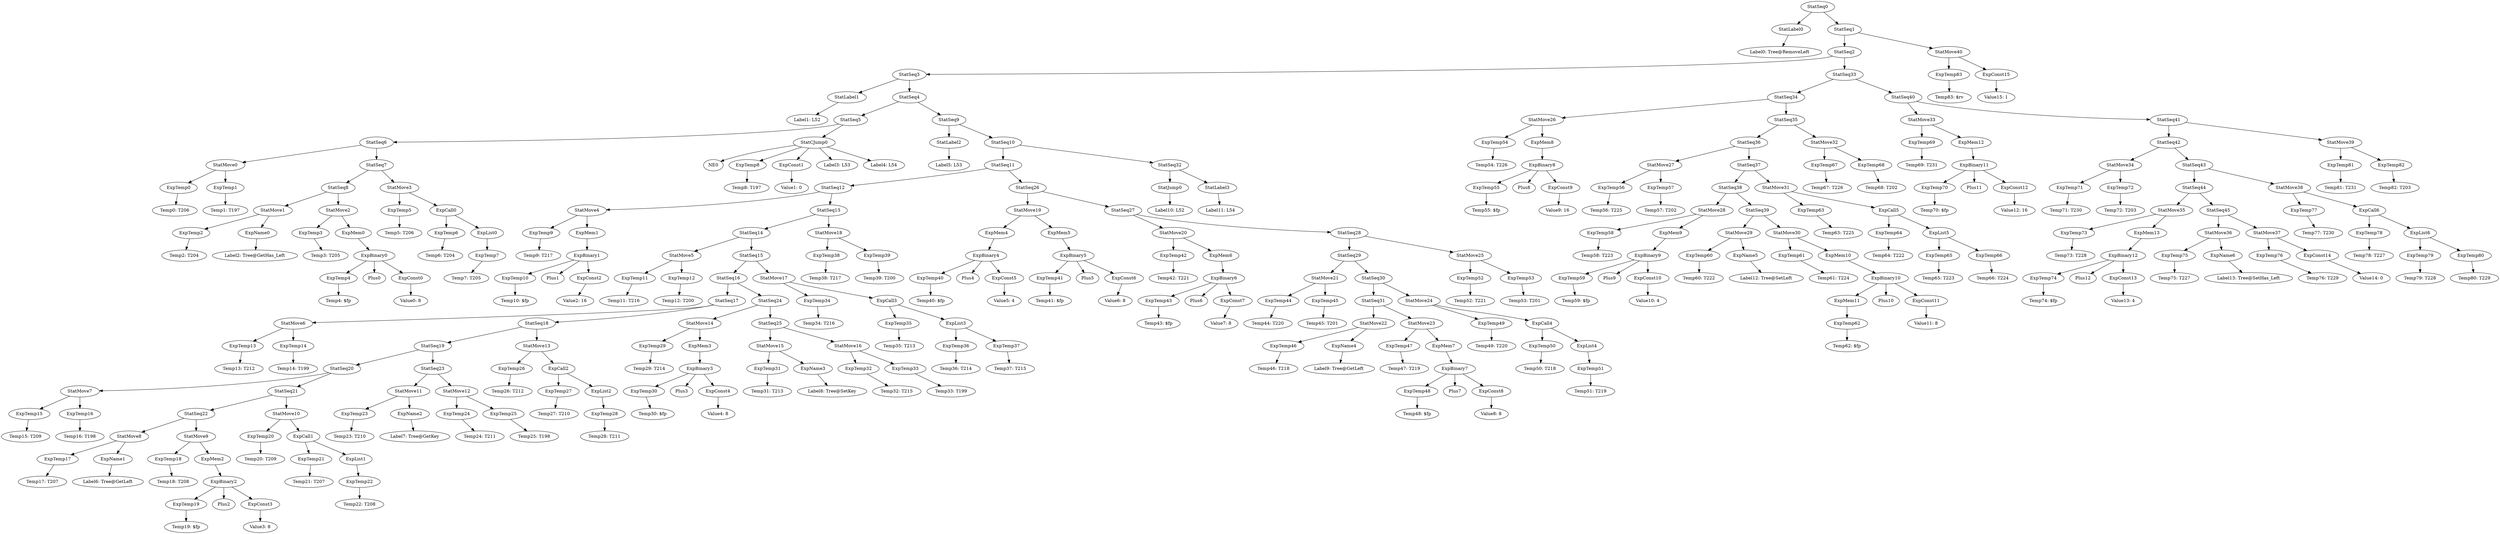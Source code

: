 digraph {
	ordering = out;
	ExpConst15 -> "Value15: 1";
	ExpTemp83 -> "Temp83: $rv";
	ExpTemp82 -> "Temp82: T203";
	ExpTemp79 -> "Temp79: T228";
	ExpCall6 -> ExpTemp78;
	ExpCall6 -> ExpList6;
	StatMove37 -> ExpTemp76;
	StatMove37 -> ExpConst14;
	StatSeq45 -> StatMove36;
	StatSeq45 -> StatMove37;
	StatSeq43 -> StatSeq44;
	StatSeq43 -> StatMove38;
	StatMove36 -> ExpTemp75;
	StatMove36 -> ExpName6;
	ExpTemp75 -> "Temp75: T227";
	StatMove35 -> ExpTemp73;
	StatMove35 -> ExpMem13;
	ExpTemp73 -> "Temp73: T228";
	ExpTemp71 -> "Temp71: T230";
	StatSeq40 -> StatMove33;
	StatSeq40 -> StatSeq41;
	ExpMem12 -> ExpBinary11;
	ExpConst12 -> "Value12: 16";
	ExpBinary11 -> ExpTemp70;
	ExpBinary11 -> Plus11;
	ExpBinary11 -> ExpConst12;
	ExpTemp70 -> "Temp70: $fp";
	StatMove33 -> ExpTemp69;
	StatMove33 -> ExpMem12;
	ExpTemp68 -> "Temp68: T202";
	ExpList6 -> ExpTemp79;
	ExpList6 -> ExpTemp80;
	ExpName3 -> "Label8: Tree@SetKey";
	StatMove28 -> ExpTemp58;
	StatMove28 -> ExpMem9;
	ExpMem3 -> ExpBinary3;
	ExpConst4 -> "Value4: 8";
	ExpTemp29 -> "Temp29: T214";
	StatSeq16 -> StatSeq17;
	StatSeq16 -> StatSeq24;
	ExpTemp81 -> "Temp81: T231";
	StatSeq7 -> StatSeq8;
	StatSeq7 -> StatMove3;
	ExpList2 -> ExpTemp28;
	StatMove13 -> ExpTemp26;
	StatMove13 -> ExpCall2;
	StatSeq10 -> StatSeq11;
	StatSeq10 -> StatSeq32;
	ExpTemp26 -> "Temp26: T212";
	StatMove39 -> ExpTemp81;
	StatMove39 -> ExpTemp82;
	ExpTemp41 -> "Temp41: $fp";
	ExpTemp25 -> "Temp25: T198";
	ExpCall1 -> ExpTemp21;
	ExpCall1 -> ExpList1;
	StatSeq39 -> StatMove29;
	StatSeq39 -> StatMove30;
	ExpTemp20 -> "Temp20: T209";
	ExpTemp77 -> "Temp77: T230";
	ExpName0 -> "Label2: Tree@GetHas_Left";
	ExpConst8 -> "Value8: 8";
	StatSeq21 -> StatSeq22;
	StatSeq21 -> StatMove10;
	ExpTemp30 -> "Temp30: $fp";
	ExpTemp48 -> "Temp48: $fp";
	ExpConst3 -> "Value3: 8";
	ExpTemp17 -> "Temp17: T207";
	ExpTemp23 -> "Temp23: T210";
	StatSeq13 -> StatSeq14;
	StatSeq13 -> StatMove18;
	ExpTemp16 -> "Temp16: T198";
	ExpTemp72 -> "Temp72: T203";
	StatMove15 -> ExpTemp31;
	StatMove15 -> ExpName3;
	StatSeq41 -> StatSeq42;
	StatSeq41 -> StatMove39;
	StatSeq18 -> StatSeq19;
	StatSeq18 -> StatMove13;
	StatLabel3 -> "Label11: L54";
	ExpTemp11 -> "Temp11: T216";
	StatSeq31 -> StatMove22;
	StatSeq31 -> StatMove23;
	StatSeq0 -> StatLabel0;
	StatSeq0 -> StatSeq1;
	ExpTemp39 -> "Temp39: T200";
	ExpTemp1 -> "Temp1: T197";
	ExpList1 -> ExpTemp22;
	ExpBinary4 -> ExpTemp40;
	ExpBinary4 -> Plus4;
	ExpBinary4 -> ExpConst5;
	StatMove29 -> ExpTemp60;
	StatMove29 -> ExpName5;
	ExpTemp65 -> "Temp65: T223";
	ExpTemp15 -> "Temp15: T209";
	ExpTemp76 -> "Temp76: T229";
	ExpTemp14 -> "Temp14: T199";
	StatMove12 -> ExpTemp24;
	StatMove12 -> ExpTemp25;
	StatMove9 -> ExpTemp18;
	StatMove9 -> ExpMem2;
	StatMove4 -> ExpTemp9;
	StatMove4 -> ExpMem1;
	StatLabel2 -> "Label5: L53";
	StatMove5 -> ExpTemp11;
	StatMove5 -> ExpTemp12;
	ExpConst14 -> "Value14: 0";
	ExpConst9 -> "Value9: 16";
	ExpTemp22 -> "Temp22: T208";
	StatMove27 -> ExpTemp56;
	StatMove27 -> ExpTemp57;
	ExpConst0 -> "Value0: 8";
	StatMove38 -> ExpTemp77;
	StatMove38 -> ExpCall6;
	ExpBinary0 -> ExpTemp4;
	ExpBinary0 -> Plus0;
	ExpBinary0 -> ExpConst0;
	ExpTemp32 -> "Temp32: T215";
	ExpTemp33 -> "Temp33: T199";
	ExpTemp12 -> "Temp12: T200";
	ExpTemp35 -> "Temp35: T213";
	StatMove23 -> ExpTemp47;
	StatMove23 -> ExpMem7;
	StatSeq12 -> StatMove4;
	StatSeq12 -> StatSeq13;
	ExpTemp4 -> "Temp4: $fp";
	StatSeq8 -> StatMove1;
	StatSeq8 -> StatMove2;
	StatMove17 -> ExpTemp34;
	StatMove17 -> ExpCall3;
	ExpBinary2 -> ExpTemp19;
	ExpBinary2 -> Plus2;
	ExpBinary2 -> ExpConst3;
	ExpTemp74 -> "Temp74: $fp";
	StatLabel0 -> "Label0: Tree@RemoveLeft";
	ExpTemp53 -> "Temp53: T201";
	ExpTemp19 -> "Temp19: $fp";
	StatSeq17 -> StatMove6;
	StatSeq17 -> StatSeq18;
	StatSeq1 -> StatSeq2;
	StatSeq1 -> StatMove40;
	StatSeq30 -> StatSeq31;
	StatSeq30 -> StatMove24;
	ExpName2 -> "Label7: Tree@GetKey";
	StatMove2 -> ExpTemp3;
	StatMove2 -> ExpMem0;
	ExpTemp54 -> "Temp54: T226";
	ExpTemp2 -> "Temp2: T204";
	ExpTemp51 -> "Temp51: T219";
	ExpTemp10 -> "Temp10: $fp";
	ExpMem10 -> ExpBinary10;
	StatMove7 -> ExpTemp15;
	StatMove7 -> ExpTemp16;
	ExpTemp7 -> "Temp7: T205";
	StatSeq3 -> StatLabel1;
	StatSeq3 -> StatSeq4;
	StatSeq32 -> StatJump0;
	StatSeq32 -> StatLabel3;
	ExpTemp28 -> "Temp28: T211";
	StatMove8 -> ExpTemp17;
	StatMove8 -> ExpName1;
	StatMove34 -> ExpTemp71;
	StatMove34 -> ExpTemp72;
	ExpTemp59 -> "Temp59: $fp";
	StatMove0 -> ExpTemp0;
	StatMove0 -> ExpTemp1;
	ExpName1 -> "Label6: Tree@GetLeft";
	ExpMem13 -> ExpBinary12;
	StatSeq14 -> StatMove5;
	StatSeq14 -> StatSeq15;
	StatLabel1 -> "Label1: L52";
	ExpTemp27 -> "Temp27: T210";
	ExpList4 -> ExpTemp51;
	StatMove14 -> ExpTemp29;
	StatMove14 -> ExpMem3;
	StatSeq35 -> StatSeq36;
	StatSeq35 -> StatMove32;
	ExpCall0 -> ExpTemp6;
	ExpCall0 -> ExpList0;
	StatSeq9 -> StatLabel2;
	StatSeq9 -> StatSeq10;
	StatMove1 -> ExpTemp2;
	StatMove1 -> ExpName0;
	StatSeq5 -> StatSeq6;
	StatSeq5 -> StatCJump0;
	ExpTemp21 -> "Temp21: T207";
	ExpConst7 -> "Value7: 8";
	ExpTemp18 -> "Temp18: T208";
	ExpTemp8 -> "Temp8: T197";
	StatCJump0 -> NE0;
	StatCJump0 -> ExpTemp8;
	StatCJump0 -> ExpConst1;
	StatCJump0 -> "Label3: L53";
	StatCJump0 -> "Label4: L54";
	ExpList0 -> ExpTemp7;
	StatSeq23 -> StatMove11;
	StatSeq23 -> StatMove12;
	ExpTemp66 -> "Temp66: T224";
	ExpConst1 -> "Value1: 0";
	ExpTemp45 -> "Temp45: T201";
	StatMove3 -> ExpTemp5;
	StatMove3 -> ExpCall0;
	StatSeq25 -> StatMove15;
	StatSeq25 -> StatMove16;
	StatSeq22 -> StatMove8;
	StatSeq22 -> StatMove9;
	StatSeq19 -> StatSeq20;
	StatSeq19 -> StatSeq23;
	StatSeq20 -> StatMove7;
	StatSeq20 -> StatSeq21;
	StatSeq42 -> StatMove34;
	StatSeq42 -> StatSeq43;
	ExpMem2 -> ExpBinary2;
	StatSeq11 -> StatSeq12;
	StatSeq11 -> StatSeq26;
	StatMove30 -> ExpTemp61;
	StatMove30 -> ExpMem10;
	StatMove40 -> ExpTemp83;
	StatMove40 -> ExpConst15;
	ExpCall4 -> ExpTemp50;
	ExpCall4 -> ExpList4;
	ExpBinary1 -> ExpTemp10;
	ExpBinary1 -> Plus1;
	ExpBinary1 -> ExpConst2;
	ExpConst10 -> "Value10: 4";
	StatMove31 -> ExpTemp63;
	StatMove31 -> ExpCall5;
	ExpCall2 -> ExpTemp27;
	ExpCall2 -> ExpList2;
	ExpConst2 -> "Value2: 16";
	StatSeq24 -> StatMove14;
	StatSeq24 -> StatSeq25;
	ExpTemp50 -> "Temp50: T218";
	ExpTemp58 -> "Temp58: T223";
	ExpMem1 -> ExpBinary1;
	ExpTemp13 -> "Temp13: T212";
	ExpTemp3 -> "Temp3: T205";
	StatSeq37 -> StatSeq38;
	StatSeq37 -> StatMove31;
	ExpTemp6 -> "Temp6: T204";
	ExpBinary12 -> ExpTemp74;
	ExpBinary12 -> Plus12;
	ExpBinary12 -> ExpConst13;
	StatMove6 -> ExpTemp13;
	StatMove6 -> ExpTemp14;
	StatMove16 -> ExpTemp32;
	StatMove16 -> ExpTemp33;
	ExpTemp49 -> "Temp49: T220";
	StatSeq33 -> StatSeq34;
	StatSeq33 -> StatSeq40;
	StatSeq15 -> StatSeq16;
	StatSeq15 -> StatMove17;
	ExpTemp34 -> "Temp34: T216";
	ExpCall3 -> ExpTemp35;
	ExpCall3 -> ExpList3;
	ExpMem0 -> ExpBinary0;
	StatSeq4 -> StatSeq5;
	StatSeq4 -> StatSeq9;
	ExpTemp36 -> "Temp36: T214";
	ExpList3 -> ExpTemp36;
	ExpList3 -> ExpTemp37;
	ExpTemp69 -> "Temp69: T231";
	ExpTemp37 -> "Temp37: T215";
	ExpName6 -> "Label13: Tree@SetHas_Left";
	ExpTemp38 -> "Temp38: T217";
	StatMove18 -> ExpTemp38;
	StatMove18 -> ExpTemp39;
	StatSeq34 -> StatMove26;
	StatSeq34 -> StatSeq35;
	StatMove10 -> ExpTemp20;
	StatMove10 -> ExpCall1;
	ExpMem4 -> ExpBinary4;
	ExpTemp78 -> "Temp78: T227";
	ExpTemp43 -> "Temp43: $fp";
	ExpMem9 -> ExpBinary9;
	ExpConst6 -> "Value6: 8";
	StatSeq44 -> StatMove35;
	StatSeq44 -> StatSeq45;
	ExpMem5 -> ExpBinary5;
	ExpTemp42 -> "Temp42: T221";
	StatMove25 -> ExpTemp52;
	StatMove25 -> ExpTemp53;
	StatMove20 -> ExpTemp42;
	StatMove20 -> ExpMem6;
	ExpBinary6 -> ExpTemp43;
	ExpBinary6 -> Plus6;
	ExpBinary6 -> ExpConst7;
	StatMove24 -> ExpTemp49;
	StatMove24 -> ExpCall4;
	ExpMem6 -> ExpBinary6;
	ExpTemp9 -> "Temp9: T217";
	StatSeq27 -> StatMove20;
	StatSeq27 -> StatSeq28;
	StatMove11 -> ExpTemp23;
	StatMove11 -> ExpName2;
	ExpTemp44 -> "Temp44: T220";
	StatJump0 -> "Label10: L52";
	StatMove21 -> ExpTemp44;
	StatMove21 -> ExpTemp45;
	StatSeq29 -> StatMove21;
	StatSeq29 -> StatSeq30;
	ExpConst13 -> "Value13: 4";
	ExpMem7 -> ExpBinary7;
	ExpTemp46 -> "Temp46: T218";
	ExpTemp60 -> "Temp60: T222";
	ExpName4 -> "Label9: Tree@GetLeft";
	ExpBinary5 -> ExpTemp41;
	ExpBinary5 -> Plus5;
	ExpBinary5 -> ExpConst6;
	ExpBinary7 -> ExpTemp48;
	ExpBinary7 -> Plus7;
	ExpBinary7 -> ExpConst8;
	ExpBinary9 -> ExpTemp59;
	ExpBinary9 -> Plus9;
	ExpBinary9 -> ExpConst10;
	StatSeq28 -> StatSeq29;
	StatSeq28 -> StatMove25;
	ExpTemp52 -> "Temp52: T221";
	StatSeq2 -> StatSeq3;
	StatSeq2 -> StatSeq33;
	ExpTemp55 -> "Temp55: $fp";
	ExpConst5 -> "Value5: 4";
	StatSeq26 -> StatMove19;
	StatSeq26 -> StatSeq27;
	ExpBinary8 -> ExpTemp55;
	ExpBinary8 -> Plus8;
	ExpBinary8 -> ExpConst9;
	StatSeq6 -> StatMove0;
	StatSeq6 -> StatSeq7;
	ExpMem8 -> ExpBinary8;
	ExpTemp56 -> "Temp56: T225";
	ExpBinary3 -> ExpTemp30;
	ExpBinary3 -> Plus3;
	ExpBinary3 -> ExpConst4;
	ExpTemp40 -> "Temp40: $fp";
	ExpTemp67 -> "Temp67: T226";
	ExpTemp5 -> "Temp5: T206";
	ExpTemp57 -> "Temp57: T202";
	ExpMem11 -> ExpTemp62;
	StatMove26 -> ExpTemp54;
	StatMove26 -> ExpMem8;
	StatSeq36 -> StatMove27;
	StatSeq36 -> StatSeq37;
	StatSeq38 -> StatMove28;
	StatSeq38 -> StatSeq39;
	ExpTemp24 -> "Temp24: T211";
	ExpTemp31 -> "Temp31: T213";
	ExpList5 -> ExpTemp65;
	ExpList5 -> ExpTemp66;
	ExpName5 -> "Label12: Tree@SetLeft";
	StatMove19 -> ExpMem4;
	StatMove19 -> ExpMem5;
	ExpTemp0 -> "Temp0: T206";
	ExpTemp61 -> "Temp61: T224";
	ExpTemp62 -> "Temp62: $fp";
	ExpBinary10 -> ExpMem11;
	ExpBinary10 -> Plus10;
	ExpBinary10 -> ExpConst11;
	ExpTemp47 -> "Temp47: T219";
	ExpConst11 -> "Value11: 8";
	ExpTemp63 -> "Temp63: T225";
	ExpTemp64 -> "Temp64: T222";
	ExpCall5 -> ExpTemp64;
	ExpCall5 -> ExpList5;
	ExpTemp80 -> "Temp80: T229";
	StatMove22 -> ExpTemp46;
	StatMove22 -> ExpName4;
	StatMove32 -> ExpTemp67;
	StatMove32 -> ExpTemp68;
}

